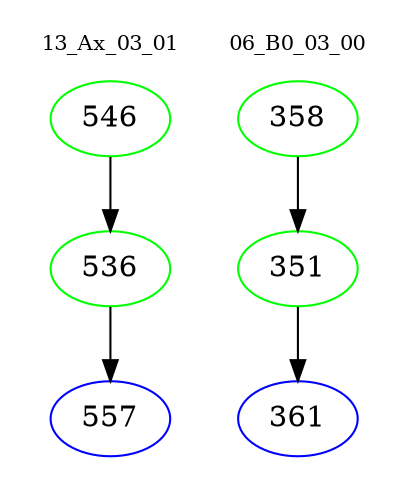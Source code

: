 digraph{
subgraph cluster_0 {
color = white
label = "13_Ax_03_01";
fontsize=10;
T0_546 [label="546", color="green"]
T0_546 -> T0_536 [color="black"]
T0_536 [label="536", color="green"]
T0_536 -> T0_557 [color="black"]
T0_557 [label="557", color="blue"]
}
subgraph cluster_1 {
color = white
label = "06_B0_03_00";
fontsize=10;
T1_358 [label="358", color="green"]
T1_358 -> T1_351 [color="black"]
T1_351 [label="351", color="green"]
T1_351 -> T1_361 [color="black"]
T1_361 [label="361", color="blue"]
}
}
